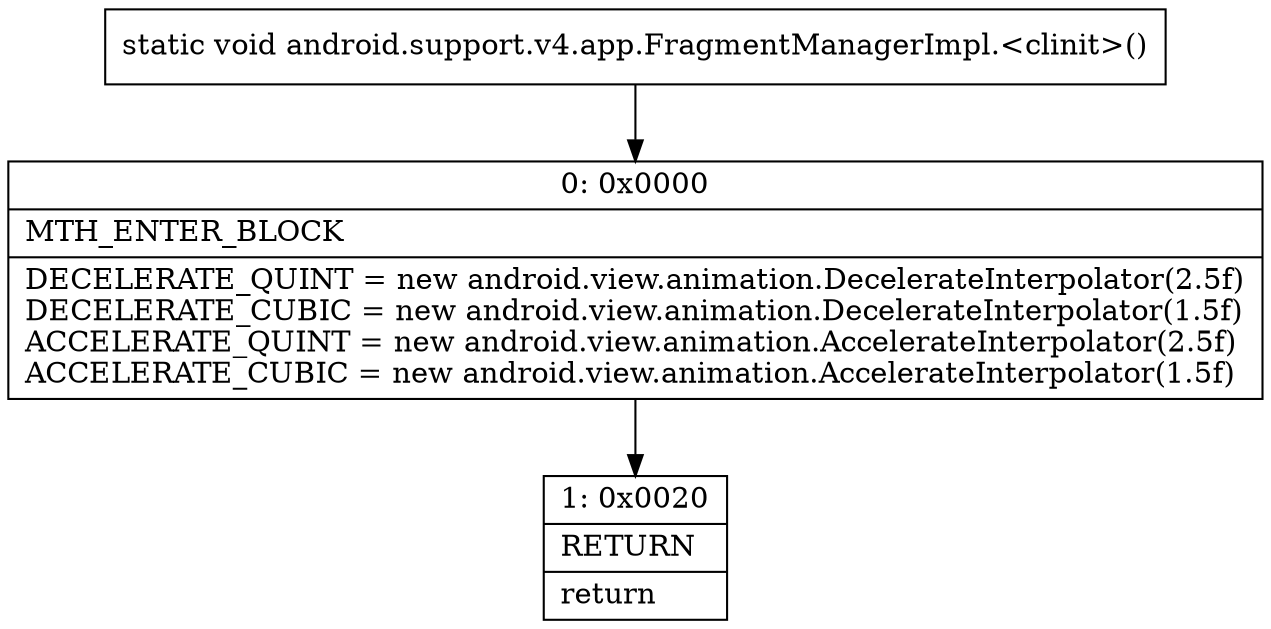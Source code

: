 digraph "CFG forandroid.support.v4.app.FragmentManagerImpl.\<clinit\>()V" {
Node_0 [shape=record,label="{0\:\ 0x0000|MTH_ENTER_BLOCK\l|DECELERATE_QUINT = new android.view.animation.DecelerateInterpolator(2.5f)\lDECELERATE_CUBIC = new android.view.animation.DecelerateInterpolator(1.5f)\lACCELERATE_QUINT = new android.view.animation.AccelerateInterpolator(2.5f)\lACCELERATE_CUBIC = new android.view.animation.AccelerateInterpolator(1.5f)\l}"];
Node_1 [shape=record,label="{1\:\ 0x0020|RETURN\l|return\l}"];
MethodNode[shape=record,label="{static void android.support.v4.app.FragmentManagerImpl.\<clinit\>() }"];
MethodNode -> Node_0;
Node_0 -> Node_1;
}

